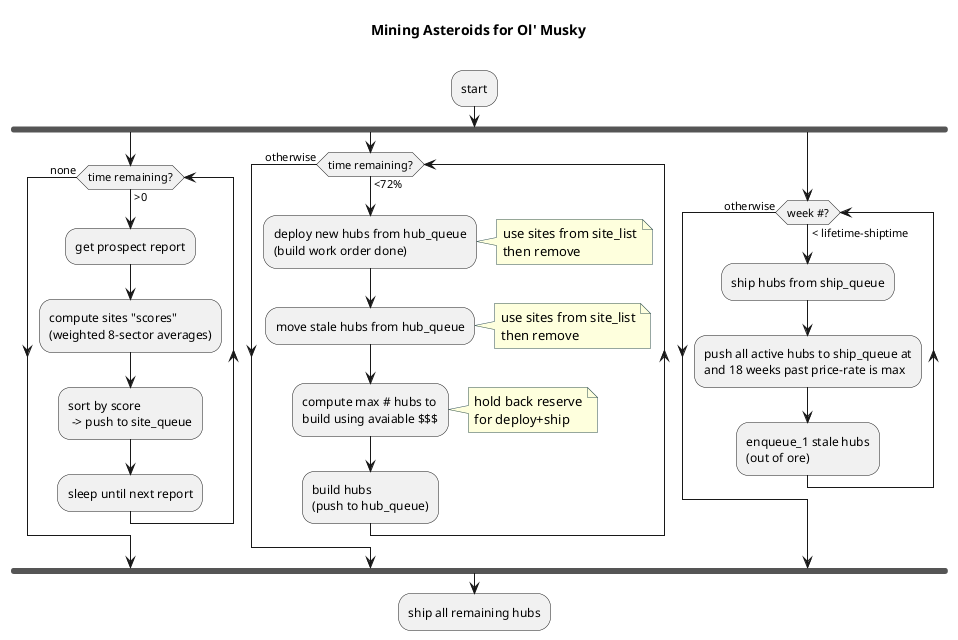 @startuml

title Mining Asteroids for Ol' Musky\n

skinparam shadowing false

skinparam note {
	BorderColor #DarkSlateGrey
}

skinparam component {
	Style uml2
	BorderColor #DarkSlateGrey
}

:start;
fork
    while (time remaining?) is (>0)
        :get prospect report;
        :compute sites "scores"\n(weighted 8-sector averages);
        :sort by score\n -> push to site_queue;
        :sleep until next report;
    endwhile (none)
fork again
    while (time remaining?) is (<72%)
        :deploy new hubs from hub_queue\n(build work order done);
        note right 
            use sites from site_list
            then remove
        endnote
        :move stale hubs from hub_queue;
        note right 
            use sites from site_list
            then remove
        endnote
        :compute max # hubs to\nbuild using avaiable $$$;
        note right
            hold back reserve
            for deploy+ship
        end note
        :build hubs\n(push to hub_queue);
    endwhile(otherwise)
fork again
    while (week #?) is (< lifetime-shiptime)
        :ship hubs from ship_queue;
        :push all active hubs to ship_queue at\nand 18 weeks past price-rate is max;
        :enqueue_1 stale hubs\n(out of ore);
    endwhile(otherwise)
end fork
:ship all remaining hubs;
@enduml

